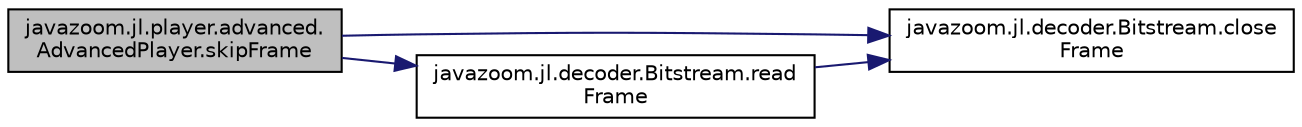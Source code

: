 digraph "javazoom.jl.player.advanced.AdvancedPlayer.skipFrame"
{
 // LATEX_PDF_SIZE
  edge [fontname="Helvetica",fontsize="10",labelfontname="Helvetica",labelfontsize="10"];
  node [fontname="Helvetica",fontsize="10",shape=record];
  rankdir="LR";
  Node1 [label="javazoom.jl.player.advanced.\lAdvancedPlayer.skipFrame",height=0.2,width=0.4,color="black", fillcolor="grey75", style="filled", fontcolor="black",tooltip=" "];
  Node1 -> Node2 [color="midnightblue",fontsize="10",style="solid",fontname="Helvetica"];
  Node2 [label="javazoom.jl.decoder.Bitstream.close\lFrame",height=0.2,width=0.4,color="black", fillcolor="white", style="filled",URL="$classjavazoom_1_1jl_1_1decoder_1_1_bitstream.html#a993cbed0fc86ee27eb4810e2cd8279fb",tooltip=" "];
  Node1 -> Node3 [color="midnightblue",fontsize="10",style="solid",fontname="Helvetica"];
  Node3 [label="javazoom.jl.decoder.Bitstream.read\lFrame",height=0.2,width=0.4,color="black", fillcolor="white", style="filled",URL="$classjavazoom_1_1jl_1_1decoder_1_1_bitstream.html#aac55d95385e4b3c9e2e84eb31213c9bb",tooltip=" "];
  Node3 -> Node2 [color="midnightblue",fontsize="10",style="solid",fontname="Helvetica"];
}
